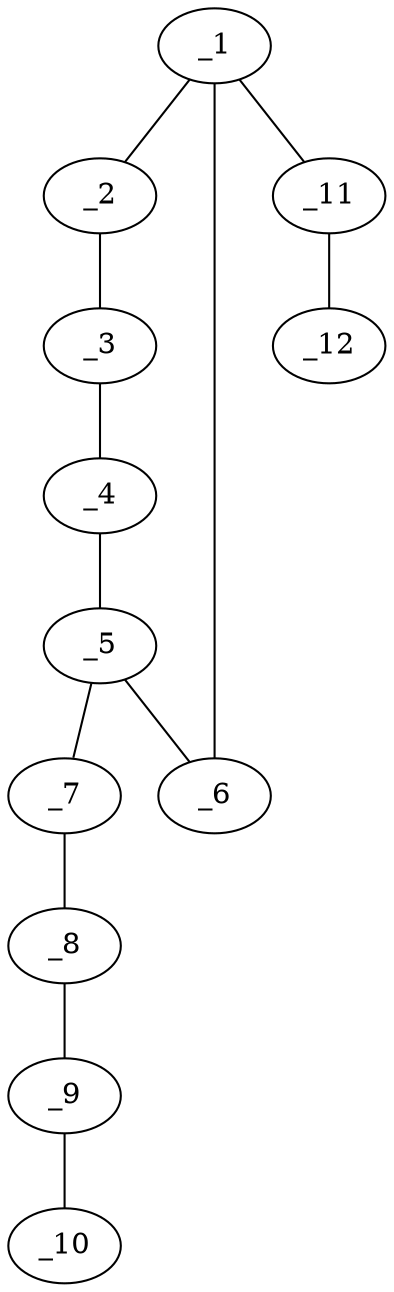 graph molid636932 {
	_1	 [charge=0,
		chem=1,
		symbol="C  ",
		x="3.7321",
		y="-2"];
	_2	 [charge=0,
		chem=1,
		symbol="C  ",
		x="4.5981",
		y="-2.5"];
	_1 -- _2	 [valence=1];
	_6	 [charge=0,
		chem=1,
		symbol="C  ",
		x="3.7321",
		y="-1"];
	_1 -- _6	 [valence=2];
	_11	 [charge=0,
		chem=1,
		symbol="C  ",
		x="2.866",
		y="-2.5"];
	_1 -- _11	 [valence=1];
	_3	 [charge=0,
		chem=1,
		symbol="C  ",
		x="5.4641",
		y="-2"];
	_2 -- _3	 [valence=2];
	_4	 [charge=0,
		chem=1,
		symbol="C  ",
		x="5.4641",
		y="-1"];
	_3 -- _4	 [valence=1];
	_5	 [charge=0,
		chem=1,
		symbol="C  ",
		x="4.5981",
		y="-0.5"];
	_4 -- _5	 [valence=2];
	_5 -- _6	 [valence=1];
	_7	 [charge=0,
		chem=1,
		symbol="C  ",
		x="4.5981",
		y="0.5"];
	_5 -- _7	 [valence=1];
	_8	 [charge=0,
		chem=1,
		symbol="C  ",
		x="5.4641",
		y=1];
	_7 -- _8	 [valence=2];
	_9	 [charge=0,
		chem=1,
		symbol="C  ",
		x="5.4641",
		y=2];
	_8 -- _9	 [valence=1];
	_10	 [charge=0,
		chem=4,
		symbol="N  ",
		x="5.4641",
		y=3];
	_9 -- _10	 [valence=3];
	_12	 [charge=0,
		chem=4,
		symbol="N  ",
		x=2,
		y="-3"];
	_11 -- _12	 [valence=3];
}
